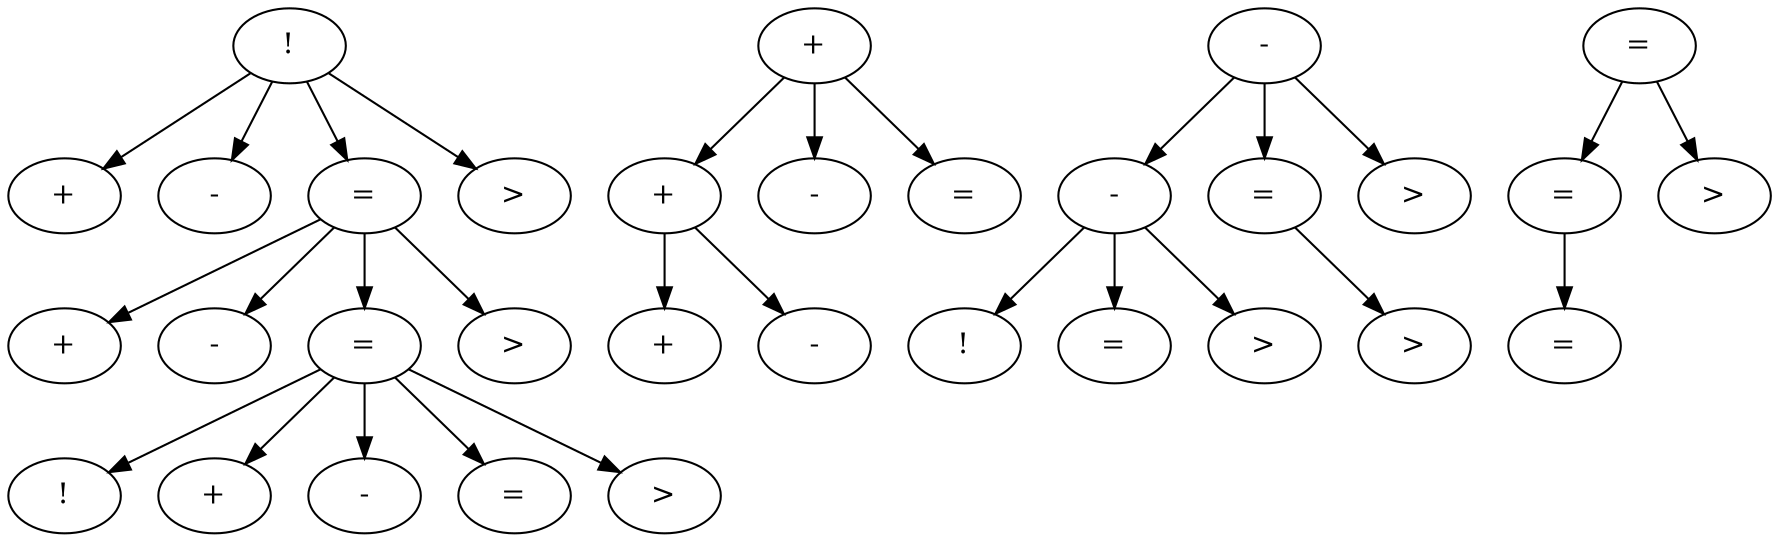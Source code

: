 digraph {

    r_1 [label="!"]

    n_2_1 [label="+"];  n_2_2 [label="-"];  n_2_3 [label="="];  n_2_4 [label=">"]
    r_1->n_2_1;  r_1->n_2_2;  r_1->n_2_3;  r_1->n_2_4

    n_3_1 [label="+"];  n_3_2 [label="-"];  n_3_3 [label="="];  n_3_4 [label=">"]
    n_2_3->n_3_1;  n_2_3->n_3_2;  n_2_3->n_3_3;  n_2_3->n_3_4

    n_4_0 [label="!"];  n_4_1 [label="+"];  n_4_2 [label="-"];  n_4_3 [label="="];  n_4_4 [label=">"]
    n_3_3->n_4_0;  n_3_3->n_4_1;  n_3_3->n_4_2;  n_3_3->n_4_3;  n_3_3->n_4_4


    r_2 [label="+"]

    p_2_1 [label="+"];  p_2_2 [label="-"];  p_2_3 [label="="]
    r_2->p_2_1;  r_2->p_2_2;  r_2->p_2_3

    p_3_1 [label="+"];  p_3_2 [label="-"]
    p_2_1->p_3_1;  p_2_1->p_3_2


    r_3 [label="-"]

    m_2_1 [label="-"];  m_2_2 [label="="];  m_2_3 [label=">"]
    r_3->m_2_1;  r_3->m_2_2;  r_3->m_2_3

    m_3_1 [label="!"];  m_3_2 [label="="];  m_3_3 [label=">"]
    m_2_1->m_3_1;  m_2_1->m_3_2;  m_2_1->m_3_3

    m_4_1 [label=">"]
    m_2_2->m_4_1


    r_4 [label="="]

    e_2_1 [label="="];  e_2_2 [label=">"];  e_3_1 [label="="]
    r_4->e_2_1->e_3_1;  r_4->e_2_2


}

/*
std::vector<OperatorInfo> operatorInfos = { { UMBA_TOKENISER_TOKEN_OPERATOR_LOGICAL_NOT             , "!"    }
                                          , { 555                                                   , "!+"   }
                                          , { 556                                                   , "!-"   }
                                          , { UMBA_TOKENISER_TOKEN_OPERATOR_NOT_EQUAL               , "!="   }
                                          , { 557                                                   , "!>"   }

                                          , { 558                                                   , "!=+"  }
                                          , { 559                                                   , "!=-"  }
                                          , { UMBA_TOKENISER_TOKEN_OPERATOR_STRICT_NOT_EQUAL        , "!=="  }
                                          , { 560                                                   , "!=>"  }

                                          , { 561                                                   , "!==!" }
                                          , { 562                                                   , "!==+" }
                                          , { 563                                                   , "!==-" }
                                          , { 564                                                   , "!===" }
                                          , { 565                                                   , "!==>" }

                                          , { UMBA_TOKENISER_TOKEN_OPERATOR_ADDITION                , "+"    }
                                          , { UMBA_TOKENISER_TOKEN_OPERATOR_INCREMENT               , "++"   }
                                          , { 566                                                   , "+-"   }
                                          , { UMBA_TOKENISER_TOKEN_OPERATOR_ADDITION_ASSIGNMENT     , "+="   }
                                          , { 567                                                   , "+++"  }
                                          , { 568                                                   , "++-"  }

                                          , { UMBA_TOKENISER_TOKEN_OPERATOR_SUBTRACTION             , "-"    }
                                          , { UMBA_TOKENISER_TOKEN_OPERATOR_DECREMENT               , "--"   }
                                          , { UMBA_TOKENISER_TOKEN_OPERATOR_SUBTRACTION_ASSIGNMENT  , "-="   }
                                          , { UMBA_TOKENISER_TOKEN_OPERATOR_STRUCTURE_DEREFERENCE   , "->"   }
                                          , { 668                                                   , "--!"  }
                                          , { 669                                                   , "--="  }
                                          , { 667                                                   , "-->"  }
                                          , { 666                                                   , "-=>"  }

                                          , { UMBA_TOKENISER_TOKEN_OPERATOR_ASSIGNMENT              , "="    }
                                          , { UMBA_TOKENISER_TOKEN_OPERATOR_EQUAL                   , "=="   }
                                          , { UMBA_TOKENISER_TOKEN_OPERATOR_LAMBDA                  , "=>"   }
                                          , { UMBA_TOKENISER_TOKEN_OPERATOR_STRICT_EQUAL            , "==="  }
                                          };
*/